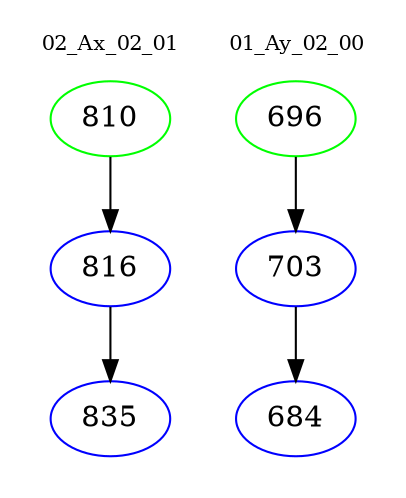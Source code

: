 digraph{
subgraph cluster_0 {
color = white
label = "02_Ax_02_01";
fontsize=10;
T0_810 [label="810", color="green"]
T0_810 -> T0_816 [color="black"]
T0_816 [label="816", color="blue"]
T0_816 -> T0_835 [color="black"]
T0_835 [label="835", color="blue"]
}
subgraph cluster_1 {
color = white
label = "01_Ay_02_00";
fontsize=10;
T1_696 [label="696", color="green"]
T1_696 -> T1_703 [color="black"]
T1_703 [label="703", color="blue"]
T1_703 -> T1_684 [color="black"]
T1_684 [label="684", color="blue"]
}
}
